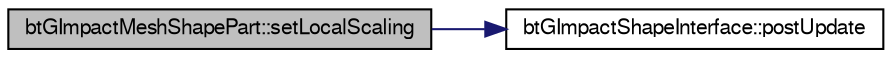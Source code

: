 digraph G
{
  bgcolor="transparent";
  edge [fontname="FreeSans",fontsize=10,labelfontname="FreeSans",labelfontsize=10];
  node [fontname="FreeSans",fontsize=10,shape=record];
  rankdir=LR;
  Node1 [label="btGImpactMeshShapePart::setLocalScaling",height=0.2,width=0.4,color="black", fillcolor="grey75", style="filled" fontcolor="black"];
  Node1 -> Node2 [color="midnightblue",fontsize=10,style="solid"];
  Node2 [label="btGImpactShapeInterface::postUpdate",height=0.2,width=0.4,color="black",URL="$classbt_g_impact_shape_interface.html#c430754948ac92d6f70b81e88416c96a",tooltip="Tells to this object that is needed to refit the box set."];
}
